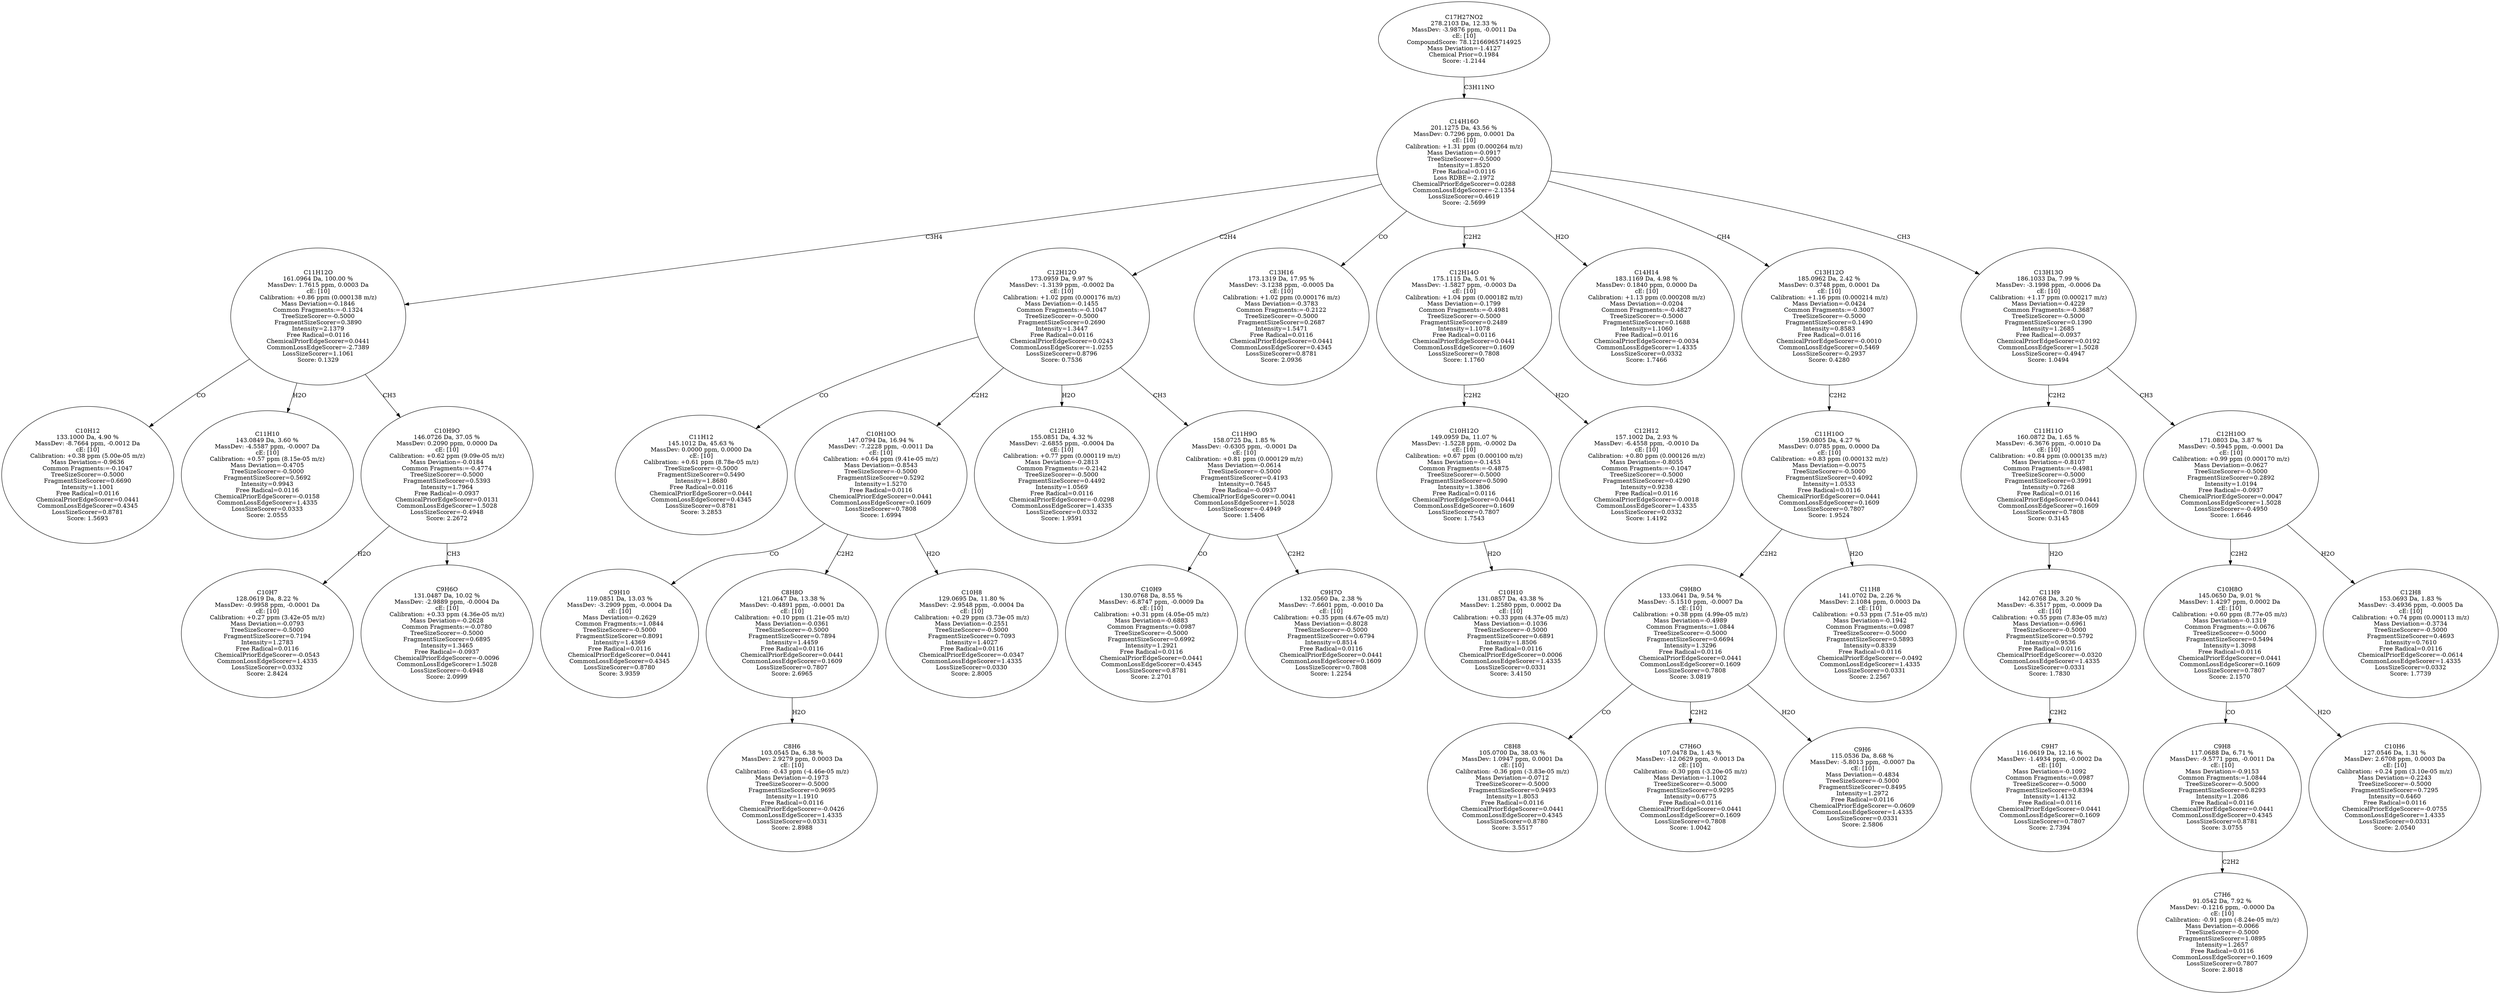 strict digraph {
v1 [label="C10H12\n133.1000 Da, 4.90 %\nMassDev: -8.7664 ppm, -0.0012 Da\ncE: [10]\nCalibration: +0.38 ppm (5.00e-05 m/z)\nMass Deviation=-0.9636\nCommon Fragments:=-0.1047\nTreeSizeScorer=-0.5000\nFragmentSizeScorer=0.6690\nIntensity=1.1001\nFree Radical=0.0116\nChemicalPriorEdgeScorer=0.0441\nCommonLossEdgeScorer=0.4345\nLossSizeScorer=0.8781\nScore: 1.5693"];
v2 [label="C11H10\n143.0849 Da, 3.60 %\nMassDev: -4.5587 ppm, -0.0007 Da\ncE: [10]\nCalibration: +0.57 ppm (8.15e-05 m/z)\nMass Deviation=-0.4705\nTreeSizeScorer=-0.5000\nFragmentSizeScorer=0.5692\nIntensity=0.9943\nFree Radical=0.0116\nChemicalPriorEdgeScorer=-0.0158\nCommonLossEdgeScorer=1.4335\nLossSizeScorer=0.0333\nScore: 2.0555"];
v3 [label="C10H7\n128.0619 Da, 8.22 %\nMassDev: -0.9958 ppm, -0.0001 Da\ncE: [10]\nCalibration: +0.27 ppm (3.42e-05 m/z)\nMass Deviation=-0.0793\nTreeSizeScorer=-0.5000\nFragmentSizeScorer=0.7194\nIntensity=1.2783\nFree Radical=0.0116\nChemicalPriorEdgeScorer=-0.0543\nCommonLossEdgeScorer=1.4335\nLossSizeScorer=0.0332\nScore: 2.8424"];
v4 [label="C9H6O\n131.0487 Da, 10.02 %\nMassDev: -2.9889 ppm, -0.0004 Da\ncE: [10]\nCalibration: +0.33 ppm (4.36e-05 m/z)\nMass Deviation=-0.2628\nCommon Fragments:=-0.0780\nTreeSizeScorer=-0.5000\nFragmentSizeScorer=0.6895\nIntensity=1.3465\nFree Radical=-0.0937\nChemicalPriorEdgeScorer=-0.0096\nCommonLossEdgeScorer=1.5028\nLossSizeScorer=-0.4948\nScore: 2.0999"];
v5 [label="C10H9O\n146.0726 Da, 37.05 %\nMassDev: 0.2090 ppm, 0.0000 Da\ncE: [10]\nCalibration: +0.62 ppm (9.09e-05 m/z)\nMass Deviation=-0.0184\nCommon Fragments:=-0.4774\nTreeSizeScorer=-0.5000\nFragmentSizeScorer=0.5393\nIntensity=1.7964\nFree Radical=-0.0937\nChemicalPriorEdgeScorer=0.0131\nCommonLossEdgeScorer=1.5028\nLossSizeScorer=-0.4948\nScore: 2.2672"];
v6 [label="C11H12O\n161.0964 Da, 100.00 %\nMassDev: 1.7615 ppm, 0.0003 Da\ncE: [10]\nCalibration: +0.86 ppm (0.000138 m/z)\nMass Deviation=-0.1846\nCommon Fragments:=-0.1324\nTreeSizeScorer=-0.5000\nFragmentSizeScorer=0.3890\nIntensity=2.1379\nFree Radical=0.0116\nChemicalPriorEdgeScorer=0.0441\nCommonLossEdgeScorer=-2.7389\nLossSizeScorer=1.1061\nScore: 0.1329"];
v7 [label="C11H12\n145.1012 Da, 45.63 %\nMassDev: 0.0000 ppm, 0.0000 Da\ncE: [10]\nCalibration: +0.61 ppm (8.78e-05 m/z)\nTreeSizeScorer=-0.5000\nFragmentSizeScorer=0.5490\nIntensity=1.8680\nFree Radical=0.0116\nChemicalPriorEdgeScorer=0.0441\nCommonLossEdgeScorer=0.4345\nLossSizeScorer=0.8781\nScore: 3.2853"];
v8 [label="C9H10\n119.0851 Da, 13.03 %\nMassDev: -3.2909 ppm, -0.0004 Da\ncE: [10]\nMass Deviation=-0.2629\nCommon Fragments:=1.0844\nTreeSizeScorer=-0.5000\nFragmentSizeScorer=0.8091\nIntensity=1.4369\nFree Radical=0.0116\nChemicalPriorEdgeScorer=0.0441\nCommonLossEdgeScorer=0.4345\nLossSizeScorer=0.8780\nScore: 3.9359"];
v9 [label="C8H6\n103.0545 Da, 6.38 %\nMassDev: 2.9279 ppm, 0.0003 Da\ncE: [10]\nCalibration: -0.43 ppm (-4.46e-05 m/z)\nMass Deviation=-0.1973\nTreeSizeScorer=-0.5000\nFragmentSizeScorer=0.9695\nIntensity=1.1910\nFree Radical=0.0116\nChemicalPriorEdgeScorer=-0.0426\nCommonLossEdgeScorer=1.4335\nLossSizeScorer=0.0331\nScore: 2.8988"];
v10 [label="C8H8O\n121.0647 Da, 13.38 %\nMassDev: -0.4891 ppm, -0.0001 Da\ncE: [10]\nCalibration: +0.10 ppm (1.21e-05 m/z)\nMass Deviation=-0.0361\nTreeSizeScorer=-0.5000\nFragmentSizeScorer=0.7894\nIntensity=1.4459\nFree Radical=0.0116\nChemicalPriorEdgeScorer=0.0441\nCommonLossEdgeScorer=0.1609\nLossSizeScorer=0.7807\nScore: 2.6965"];
v11 [label="C10H8\n129.0695 Da, 11.80 %\nMassDev: -2.9548 ppm, -0.0004 Da\ncE: [10]\nCalibration: +0.29 ppm (3.73e-05 m/z)\nMass Deviation=-0.2551\nTreeSizeScorer=-0.5000\nFragmentSizeScorer=0.7093\nIntensity=1.4027\nFree Radical=0.0116\nChemicalPriorEdgeScorer=-0.0347\nCommonLossEdgeScorer=1.4335\nLossSizeScorer=0.0330\nScore: 2.8005"];
v12 [label="C10H10O\n147.0794 Da, 16.94 %\nMassDev: -7.2228 ppm, -0.0011 Da\ncE: [10]\nCalibration: +0.64 ppm (9.41e-05 m/z)\nMass Deviation=-0.8543\nTreeSizeScorer=-0.5000\nFragmentSizeScorer=0.5292\nIntensity=1.5270\nFree Radical=0.0116\nChemicalPriorEdgeScorer=0.0441\nCommonLossEdgeScorer=0.1609\nLossSizeScorer=0.7808\nScore: 1.6994"];
v13 [label="C12H10\n155.0851 Da, 4.32 %\nMassDev: -2.6855 ppm, -0.0004 Da\ncE: [10]\nCalibration: +0.77 ppm (0.000119 m/z)\nMass Deviation=-0.2813\nCommon Fragments:=-0.2142\nTreeSizeScorer=-0.5000\nFragmentSizeScorer=0.4492\nIntensity=1.0569\nFree Radical=0.0116\nChemicalPriorEdgeScorer=-0.0298\nCommonLossEdgeScorer=1.4335\nLossSizeScorer=0.0332\nScore: 1.9591"];
v14 [label="C10H9\n130.0768 Da, 8.55 %\nMassDev: -6.8747 ppm, -0.0009 Da\ncE: [10]\nCalibration: +0.31 ppm (4.05e-05 m/z)\nMass Deviation=-0.6883\nCommon Fragments:=0.0987\nTreeSizeScorer=-0.5000\nFragmentSizeScorer=0.6992\nIntensity=1.2921\nFree Radical=0.0116\nChemicalPriorEdgeScorer=0.0441\nCommonLossEdgeScorer=0.4345\nLossSizeScorer=0.8781\nScore: 2.2701"];
v15 [label="C9H7O\n132.0560 Da, 2.38 %\nMassDev: -7.6601 ppm, -0.0010 Da\ncE: [10]\nCalibration: +0.35 ppm (4.67e-05 m/z)\nMass Deviation=-0.8028\nTreeSizeScorer=-0.5000\nFragmentSizeScorer=0.6794\nIntensity=0.8514\nFree Radical=0.0116\nChemicalPriorEdgeScorer=0.0441\nCommonLossEdgeScorer=0.1609\nLossSizeScorer=0.7808\nScore: 1.2254"];
v16 [label="C11H9O\n158.0725 Da, 1.85 %\nMassDev: -0.6305 ppm, -0.0001 Da\ncE: [10]\nCalibration: +0.81 ppm (0.000129 m/z)\nMass Deviation=-0.0614\nTreeSizeScorer=-0.5000\nFragmentSizeScorer=0.4193\nIntensity=0.7645\nFree Radical=-0.0937\nChemicalPriorEdgeScorer=0.0041\nCommonLossEdgeScorer=1.5028\nLossSizeScorer=-0.4949\nScore: 1.5406"];
v17 [label="C12H12O\n173.0959 Da, 9.97 %\nMassDev: -1.3139 ppm, -0.0002 Da\ncE: [10]\nCalibration: +1.02 ppm (0.000176 m/z)\nMass Deviation=-0.1455\nCommon Fragments:=-0.1047\nTreeSizeScorer=-0.5000\nFragmentSizeScorer=0.2690\nIntensity=1.3447\nFree Radical=0.0116\nChemicalPriorEdgeScorer=0.0243\nCommonLossEdgeScorer=-1.0255\nLossSizeScorer=0.8796\nScore: 0.7536"];
v18 [label="C13H16\n173.1319 Da, 17.95 %\nMassDev: -3.1238 ppm, -0.0005 Da\ncE: [10]\nCalibration: +1.02 ppm (0.000176 m/z)\nMass Deviation=-0.3783\nCommon Fragments:=-0.2122\nTreeSizeScorer=-0.5000\nFragmentSizeScorer=0.2687\nIntensity=1.5471\nFree Radical=0.0116\nChemicalPriorEdgeScorer=0.0441\nCommonLossEdgeScorer=0.4345\nLossSizeScorer=0.8781\nScore: 2.0936"];
v19 [label="C10H10\n131.0857 Da, 43.38 %\nMassDev: 1.2580 ppm, 0.0002 Da\ncE: [10]\nCalibration: +0.33 ppm (4.37e-05 m/z)\nMass Deviation=-0.1036\nTreeSizeScorer=-0.5000\nFragmentSizeScorer=0.6891\nIntensity=1.8506\nFree Radical=0.0116\nChemicalPriorEdgeScorer=0.0006\nCommonLossEdgeScorer=1.4335\nLossSizeScorer=0.0331\nScore: 3.4150"];
v20 [label="C10H12O\n149.0959 Da, 11.07 %\nMassDev: -1.5228 ppm, -0.0002 Da\ncE: [10]\nCalibration: +0.67 ppm (0.000100 m/z)\nMass Deviation=-0.1453\nCommon Fragments:=-0.4875\nTreeSizeScorer=-0.5000\nFragmentSizeScorer=0.5090\nIntensity=1.3806\nFree Radical=0.0116\nChemicalPriorEdgeScorer=0.0441\nCommonLossEdgeScorer=0.1609\nLossSizeScorer=0.7807\nScore: 1.7543"];
v21 [label="C12H12\n157.1002 Da, 2.93 %\nMassDev: -6.4558 ppm, -0.0010 Da\ncE: [10]\nCalibration: +0.80 ppm (0.000126 m/z)\nMass Deviation=-0.8055\nCommon Fragments:=-0.1047\nTreeSizeScorer=-0.5000\nFragmentSizeScorer=0.4290\nIntensity=0.9238\nFree Radical=0.0116\nChemicalPriorEdgeScorer=-0.0018\nCommonLossEdgeScorer=1.4335\nLossSizeScorer=0.0332\nScore: 1.4192"];
v22 [label="C12H14O\n175.1115 Da, 5.01 %\nMassDev: -1.5827 ppm, -0.0003 Da\ncE: [10]\nCalibration: +1.04 ppm (0.000182 m/z)\nMass Deviation=-0.1799\nCommon Fragments:=-0.4981\nTreeSizeScorer=-0.5000\nFragmentSizeScorer=0.2489\nIntensity=1.1078\nFree Radical=0.0116\nChemicalPriorEdgeScorer=0.0441\nCommonLossEdgeScorer=0.1609\nLossSizeScorer=0.7808\nScore: 1.1760"];
v23 [label="C14H14\n183.1169 Da, 4.98 %\nMassDev: 0.1840 ppm, 0.0000 Da\ncE: [10]\nCalibration: +1.13 ppm (0.000208 m/z)\nMass Deviation=-0.0204\nCommon Fragments:=-0.4827\nTreeSizeScorer=-0.5000\nFragmentSizeScorer=0.1688\nIntensity=1.1060\nFree Radical=0.0116\nChemicalPriorEdgeScorer=-0.0034\nCommonLossEdgeScorer=1.4335\nLossSizeScorer=0.0332\nScore: 1.7466"];
v24 [label="C8H8\n105.0700 Da, 38.03 %\nMassDev: 1.0947 ppm, 0.0001 Da\ncE: [10]\nCalibration: -0.36 ppm (-3.83e-05 m/z)\nMass Deviation=-0.0712\nTreeSizeScorer=-0.5000\nFragmentSizeScorer=0.9493\nIntensity=1.8053\nFree Radical=0.0116\nChemicalPriorEdgeScorer=0.0441\nCommonLossEdgeScorer=0.4345\nLossSizeScorer=0.8780\nScore: 3.5517"];
v25 [label="C7H6O\n107.0478 Da, 1.43 %\nMassDev: -12.0629 ppm, -0.0013 Da\ncE: [10]\nCalibration: -0.30 ppm (-3.20e-05 m/z)\nMass Deviation=-1.1002\nTreeSizeScorer=-0.5000\nFragmentSizeScorer=0.9295\nIntensity=0.6775\nFree Radical=0.0116\nChemicalPriorEdgeScorer=0.0441\nCommonLossEdgeScorer=0.1609\nLossSizeScorer=0.7808\nScore: 1.0042"];
v26 [label="C9H6\n115.0536 Da, 8.68 %\nMassDev: -5.8013 ppm, -0.0007 Da\ncE: [10]\nMass Deviation=-0.4834\nTreeSizeScorer=-0.5000\nFragmentSizeScorer=0.8495\nIntensity=1.2972\nFree Radical=0.0116\nChemicalPriorEdgeScorer=-0.0609\nCommonLossEdgeScorer=1.4335\nLossSizeScorer=0.0331\nScore: 2.5806"];
v27 [label="C9H8O\n133.0641 Da, 9.54 %\nMassDev: -5.1510 ppm, -0.0007 Da\ncE: [10]\nCalibration: +0.38 ppm (4.99e-05 m/z)\nMass Deviation=-0.4989\nCommon Fragments:=1.0844\nTreeSizeScorer=-0.5000\nFragmentSizeScorer=0.6694\nIntensity=1.3296\nFree Radical=0.0116\nChemicalPriorEdgeScorer=0.0441\nCommonLossEdgeScorer=0.1609\nLossSizeScorer=0.7808\nScore: 3.0819"];
v28 [label="C11H8\n141.0702 Da, 2.26 %\nMassDev: 2.1084 ppm, 0.0003 Da\ncE: [10]\nCalibration: +0.53 ppm (7.51e-05 m/z)\nMass Deviation=-0.1942\nCommon Fragments:=0.0987\nTreeSizeScorer=-0.5000\nFragmentSizeScorer=0.5893\nIntensity=0.8339\nFree Radical=0.0116\nChemicalPriorEdgeScorer=-0.0492\nCommonLossEdgeScorer=1.4335\nLossSizeScorer=0.0331\nScore: 2.2567"];
v29 [label="C11H10O\n159.0805 Da, 4.27 %\nMassDev: 0.0785 ppm, 0.0000 Da\ncE: [10]\nCalibration: +0.83 ppm (0.000132 m/z)\nMass Deviation=-0.0075\nTreeSizeScorer=-0.5000\nFragmentSizeScorer=0.4092\nIntensity=1.0533\nFree Radical=0.0116\nChemicalPriorEdgeScorer=0.0441\nCommonLossEdgeScorer=0.1609\nLossSizeScorer=0.7807\nScore: 1.9524"];
v30 [label="C13H12O\n185.0962 Da, 2.42 %\nMassDev: 0.3748 ppm, 0.0001 Da\ncE: [10]\nCalibration: +1.16 ppm (0.000214 m/z)\nMass Deviation=-0.0424\nCommon Fragments:=-0.3007\nTreeSizeScorer=-0.5000\nFragmentSizeScorer=0.1490\nIntensity=0.8583\nFree Radical=0.0116\nChemicalPriorEdgeScorer=-0.0010\nCommonLossEdgeScorer=0.5469\nLossSizeScorer=-0.2937\nScore: 0.4280"];
v31 [label="C9H7\n116.0619 Da, 12.16 %\nMassDev: -1.4934 ppm, -0.0002 Da\ncE: [10]\nMass Deviation=-0.1092\nCommon Fragments:=0.0987\nTreeSizeScorer=-0.5000\nFragmentSizeScorer=0.8394\nIntensity=1.4132\nFree Radical=0.0116\nChemicalPriorEdgeScorer=0.0441\nCommonLossEdgeScorer=0.1609\nLossSizeScorer=0.7807\nScore: 2.7394"];
v32 [label="C11H9\n142.0768 Da, 3.20 %\nMassDev: -6.3517 ppm, -0.0009 Da\ncE: [10]\nCalibration: +0.55 ppm (7.83e-05 m/z)\nMass Deviation=-0.6961\nTreeSizeScorer=-0.5000\nFragmentSizeScorer=0.5792\nIntensity=0.9536\nFree Radical=0.0116\nChemicalPriorEdgeScorer=-0.0320\nCommonLossEdgeScorer=1.4335\nLossSizeScorer=0.0331\nScore: 1.7830"];
v33 [label="C11H11O\n160.0872 Da, 1.65 %\nMassDev: -6.3676 ppm, -0.0010 Da\ncE: [10]\nCalibration: +0.84 ppm (0.000135 m/z)\nMass Deviation=-0.8107\nCommon Fragments:=-0.4981\nTreeSizeScorer=-0.5000\nFragmentSizeScorer=0.3991\nIntensity=0.7268\nFree Radical=0.0116\nChemicalPriorEdgeScorer=0.0441\nCommonLossEdgeScorer=0.1609\nLossSizeScorer=0.7808\nScore: 0.3145"];
v34 [label="C7H6\n91.0542 Da, 7.92 %\nMassDev: -0.1216 ppm, -0.0000 Da\ncE: [10]\nCalibration: -0.91 ppm (-8.24e-05 m/z)\nMass Deviation=-0.0066\nTreeSizeScorer=-0.5000\nFragmentSizeScorer=1.0895\nIntensity=1.2657\nFree Radical=0.0116\nCommonLossEdgeScorer=0.1609\nLossSizeScorer=0.7807\nScore: 2.8018"];
v35 [label="C9H8\n117.0688 Da, 6.71 %\nMassDev: -9.5771 ppm, -0.0011 Da\ncE: [10]\nMass Deviation=-0.9153\nCommon Fragments:=1.0844\nTreeSizeScorer=-0.5000\nFragmentSizeScorer=0.8293\nIntensity=1.2086\nFree Radical=0.0116\nChemicalPriorEdgeScorer=0.0441\nCommonLossEdgeScorer=0.4345\nLossSizeScorer=0.8781\nScore: 3.0755"];
v36 [label="C10H6\n127.0546 Da, 1.31 %\nMassDev: 2.6708 ppm, 0.0003 Da\ncE: [10]\nCalibration: +0.24 ppm (3.10e-05 m/z)\nMass Deviation=-0.2243\nTreeSizeScorer=-0.5000\nFragmentSizeScorer=0.7295\nIntensity=0.6460\nFree Radical=0.0116\nChemicalPriorEdgeScorer=-0.0755\nCommonLossEdgeScorer=1.4335\nLossSizeScorer=0.0331\nScore: 2.0540"];
v37 [label="C10H8O\n145.0650 Da, 9.01 %\nMassDev: 1.4297 ppm, 0.0002 Da\ncE: [10]\nCalibration: +0.60 ppm (8.77e-05 m/z)\nMass Deviation=-0.1319\nCommon Fragments:=-0.0676\nTreeSizeScorer=-0.5000\nFragmentSizeScorer=0.5494\nIntensity=1.3098\nFree Radical=0.0116\nChemicalPriorEdgeScorer=0.0441\nCommonLossEdgeScorer=0.1609\nLossSizeScorer=0.7807\nScore: 2.1570"];
v38 [label="C12H8\n153.0693 Da, 1.83 %\nMassDev: -3.4936 ppm, -0.0005 Da\ncE: [10]\nCalibration: +0.74 ppm (0.000113 m/z)\nMass Deviation=-0.3734\nTreeSizeScorer=-0.5000\nFragmentSizeScorer=0.4693\nIntensity=0.7610\nFree Radical=0.0116\nChemicalPriorEdgeScorer=-0.0614\nCommonLossEdgeScorer=1.4335\nLossSizeScorer=0.0332\nScore: 1.7739"];
v39 [label="C12H10O\n171.0803 Da, 3.87 %\nMassDev: -0.5945 ppm, -0.0001 Da\ncE: [10]\nCalibration: +0.99 ppm (0.000170 m/z)\nMass Deviation=-0.0627\nTreeSizeScorer=-0.5000\nFragmentSizeScorer=0.2892\nIntensity=1.0194\nFree Radical=-0.0937\nChemicalPriorEdgeScorer=0.0047\nCommonLossEdgeScorer=1.5028\nLossSizeScorer=-0.4950\nScore: 1.6646"];
v40 [label="C13H13O\n186.1033 Da, 7.99 %\nMassDev: -3.1998 ppm, -0.0006 Da\ncE: [10]\nCalibration: +1.17 ppm (0.000217 m/z)\nMass Deviation=-0.4229\nCommon Fragments:=-0.3687\nTreeSizeScorer=-0.5000\nFragmentSizeScorer=0.1390\nIntensity=1.2685\nFree Radical=-0.0937\nChemicalPriorEdgeScorer=0.0192\nCommonLossEdgeScorer=1.5028\nLossSizeScorer=-0.4947\nScore: 1.0494"];
v41 [label="C14H16O\n201.1275 Da, 43.56 %\nMassDev: 0.7296 ppm, 0.0001 Da\ncE: [10]\nCalibration: +1.31 ppm (0.000264 m/z)\nMass Deviation=-0.0917\nTreeSizeScorer=-0.5000\nIntensity=1.8520\nFree Radical=0.0116\nLoss RDBE=-2.1972\nChemicalPriorEdgeScorer=0.0288\nCommonLossEdgeScorer=-2.1354\nLossSizeScorer=0.4619\nScore: -2.5699"];
v42 [label="C17H27NO2\n278.2103 Da, 12.33 %\nMassDev: -3.9876 ppm, -0.0011 Da\ncE: [10]\nCompoundScore: 78.12166965714925\nMass Deviation=-1.4127\nChemical Prior=0.1984\nScore: -1.2144"];
v6 -> v1 [label="CO"];
v6 -> v2 [label="H2O"];
v5 -> v3 [label="H2O"];
v5 -> v4 [label="CH3"];
v6 -> v5 [label="CH3"];
v41 -> v6 [label="C3H4"];
v17 -> v7 [label="CO"];
v12 -> v8 [label="CO"];
v10 -> v9 [label="H2O"];
v12 -> v10 [label="C2H2"];
v12 -> v11 [label="H2O"];
v17 -> v12 [label="C2H2"];
v17 -> v13 [label="H2O"];
v16 -> v14 [label="CO"];
v16 -> v15 [label="C2H2"];
v17 -> v16 [label="CH3"];
v41 -> v17 [label="C2H4"];
v41 -> v18 [label="CO"];
v20 -> v19 [label="H2O"];
v22 -> v20 [label="C2H2"];
v22 -> v21 [label="H2O"];
v41 -> v22 [label="C2H2"];
v41 -> v23 [label="H2O"];
v27 -> v24 [label="CO"];
v27 -> v25 [label="C2H2"];
v27 -> v26 [label="H2O"];
v29 -> v27 [label="C2H2"];
v29 -> v28 [label="H2O"];
v30 -> v29 [label="C2H2"];
v41 -> v30 [label="CH4"];
v32 -> v31 [label="C2H2"];
v33 -> v32 [label="H2O"];
v40 -> v33 [label="C2H2"];
v35 -> v34 [label="C2H2"];
v37 -> v35 [label="CO"];
v37 -> v36 [label="H2O"];
v39 -> v37 [label="C2H2"];
v39 -> v38 [label="H2O"];
v40 -> v39 [label="CH3"];
v41 -> v40 [label="CH3"];
v42 -> v41 [label="C3H11NO"];
}